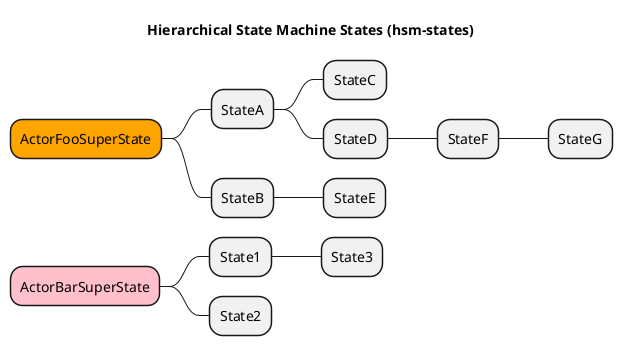 @startmindmap hsm-states
title Hierarchical State Machine States (hsm-states)

*[#Orange] ActorFooSuperState
** StateA
*** StateC
*** StateD
**** StateF
***** StateG
** StateB
*** StateE

*[#Pink] ActorBarSuperState
** State1
*** State3
** State2
@endmindmap
